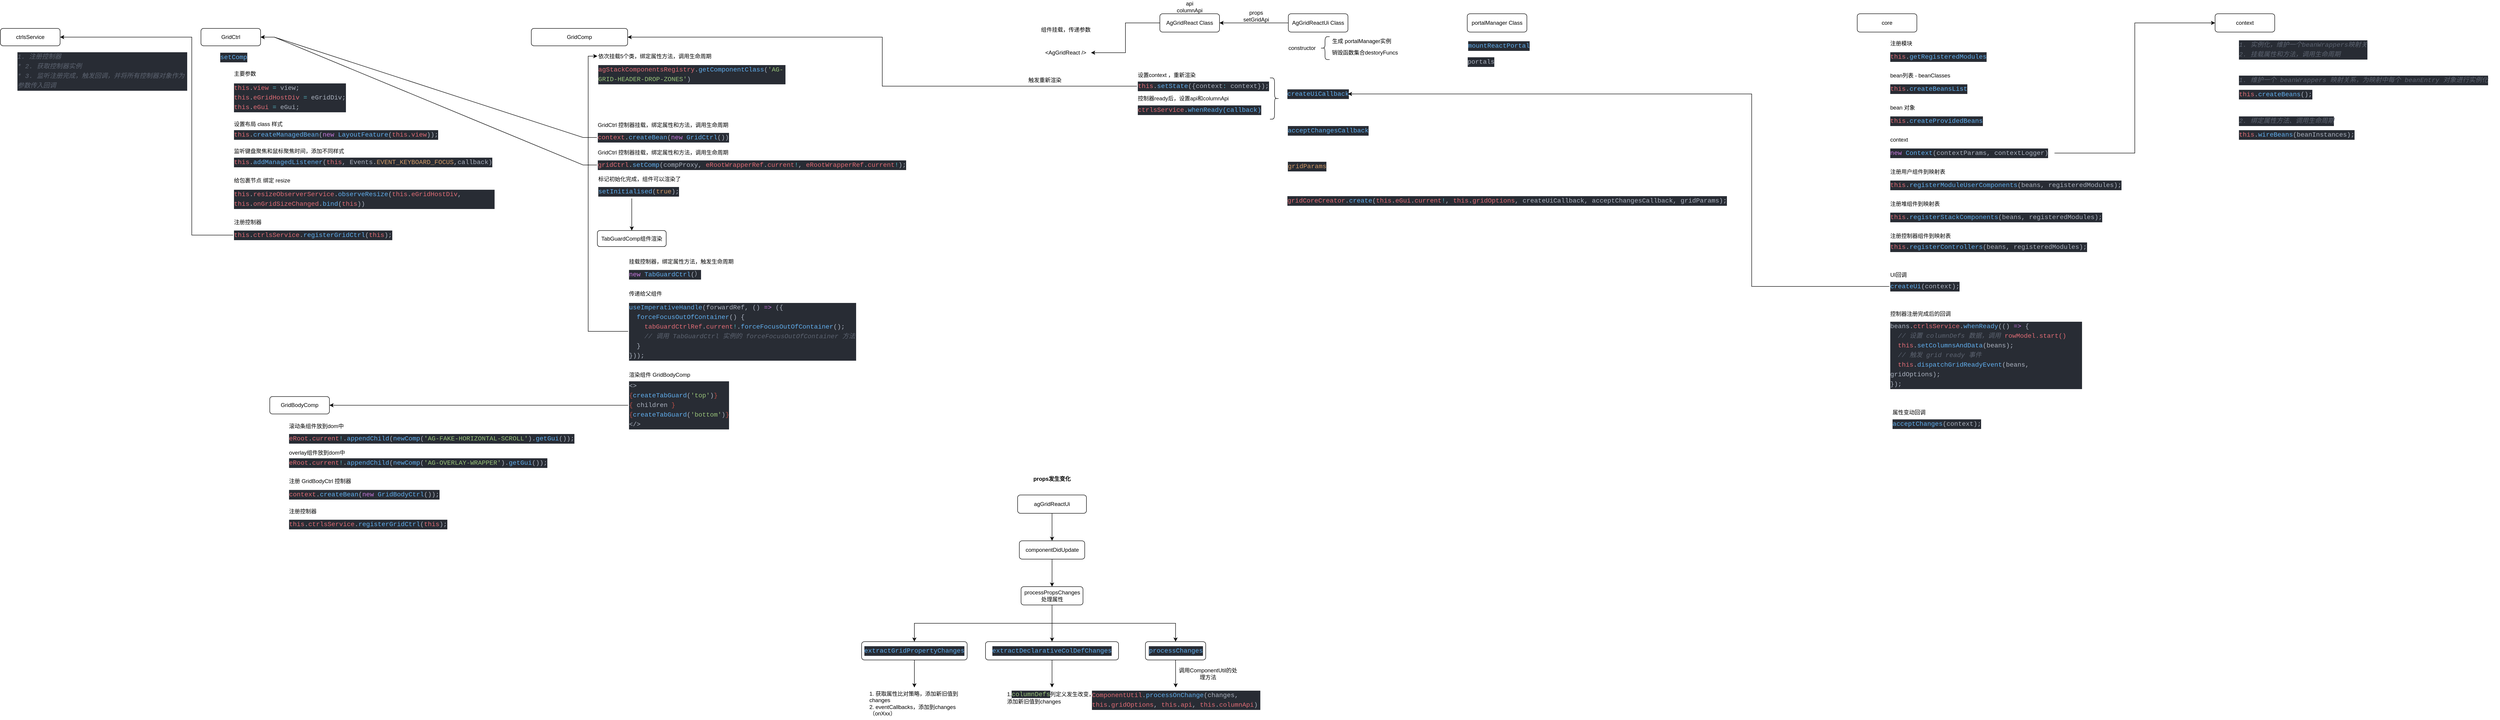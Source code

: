 <mxfile version="20.0.4" type="github">
  <diagram id="kPlVngTC4E1ux1yeD-od" name="第 1 页">
    <mxGraphModel dx="3405" dy="654" grid="1" gridSize="10" guides="1" tooltips="1" connect="1" arrows="1" fold="1" page="1" pageScale="1" pageWidth="827" pageHeight="1169" math="0" shadow="0">
      <root>
        <mxCell id="0" />
        <mxCell id="1" parent="0" />
        <mxCell id="kSlolGZmXo0k-QizPRNo-1" value="&amp;lt;AgGridReact /&amp;gt;" style="text;html=1;strokeColor=none;fillColor=none;align=center;verticalAlign=middle;whiteSpace=wrap;rounded=0;" parent="1" vertex="1">
          <mxGeometry x="70" y="110" width="110" height="30" as="geometry" />
        </mxCell>
        <mxCell id="kSlolGZmXo0k-QizPRNo-2" value="组件挂载，传递参数" style="text;html=1;strokeColor=none;fillColor=none;align=center;verticalAlign=middle;whiteSpace=wrap;rounded=0;" parent="1" vertex="1">
          <mxGeometry x="65" y="60" width="120" height="30" as="geometry" />
        </mxCell>
        <mxCell id="kSlolGZmXo0k-QizPRNo-5" style="edgeStyle=orthogonalEdgeStyle;rounded=0;orthogonalLoop=1;jettySize=auto;html=1;exitX=0;exitY=0.5;exitDx=0;exitDy=0;entryX=1;entryY=0.5;entryDx=0;entryDy=0;" parent="1" source="kSlolGZmXo0k-QizPRNo-3" target="kSlolGZmXo0k-QizPRNo-1" edge="1">
          <mxGeometry relative="1" as="geometry" />
        </mxCell>
        <mxCell id="kSlolGZmXo0k-QizPRNo-3" value="AgGridReact Class" style="rounded=1;whiteSpace=wrap;html=1;" parent="1" vertex="1">
          <mxGeometry x="330" y="40" width="130" height="40" as="geometry" />
        </mxCell>
        <mxCell id="kSlolGZmXo0k-QizPRNo-6" style="edgeStyle=orthogonalEdgeStyle;rounded=0;orthogonalLoop=1;jettySize=auto;html=1;exitX=0;exitY=0.5;exitDx=0;exitDy=0;entryX=1;entryY=0.5;entryDx=0;entryDy=0;" parent="1" source="kSlolGZmXo0k-QizPRNo-4" target="kSlolGZmXo0k-QizPRNo-3" edge="1">
          <mxGeometry relative="1" as="geometry">
            <mxPoint x="470" y="60" as="targetPoint" />
          </mxGeometry>
        </mxCell>
        <mxCell id="kSlolGZmXo0k-QizPRNo-4" value="AgGridReactUi Class" style="rounded=1;whiteSpace=wrap;html=1;" parent="1" vertex="1">
          <mxGeometry x="610" y="40" width="130" height="40" as="geometry" />
        </mxCell>
        <mxCell id="kSlolGZmXo0k-QizPRNo-7" value="props&lt;br&gt;setGridApi" style="text;html=1;strokeColor=none;fillColor=none;align=center;verticalAlign=middle;whiteSpace=wrap;rounded=0;" parent="1" vertex="1">
          <mxGeometry x="510" y="30" width="60" height="30" as="geometry" />
        </mxCell>
        <mxCell id="kSlolGZmXo0k-QizPRNo-10" value="api&lt;br&gt;columnApi" style="text;html=1;strokeColor=none;fillColor=none;align=center;verticalAlign=middle;whiteSpace=wrap;rounded=0;" parent="1" vertex="1">
          <mxGeometry x="365" y="10" width="60" height="30" as="geometry" />
        </mxCell>
        <mxCell id="kSlolGZmXo0k-QizPRNo-11" value="constructor" style="text;html=1;strokeColor=none;fillColor=none;align=center;verticalAlign=middle;whiteSpace=wrap;rounded=0;" parent="1" vertex="1">
          <mxGeometry x="610" y="100" width="60" height="30" as="geometry" />
        </mxCell>
        <mxCell id="kSlolGZmXo0k-QizPRNo-12" value="" style="shape=curlyBracket;whiteSpace=wrap;html=1;rounded=1;size=0.5;" parent="1" vertex="1">
          <mxGeometry x="680" y="90" width="20" height="50" as="geometry" />
        </mxCell>
        <mxCell id="kSlolGZmXo0k-QizPRNo-13" value="生成 portalManager实例" style="text;html=1;strokeColor=none;fillColor=none;align=center;verticalAlign=middle;whiteSpace=wrap;rounded=0;" parent="1" vertex="1">
          <mxGeometry x="700" y="90" width="140" height="20" as="geometry" />
        </mxCell>
        <mxCell id="kSlolGZmXo0k-QizPRNo-14" value="销毁函数集合destoryFuncs" style="text;html=1;strokeColor=none;fillColor=none;align=center;verticalAlign=middle;whiteSpace=wrap;rounded=0;" parent="1" vertex="1">
          <mxGeometry x="697" y="117.5" width="160" height="15" as="geometry" />
        </mxCell>
        <mxCell id="kSlolGZmXo0k-QizPRNo-16" value="portalManager Class" style="rounded=1;whiteSpace=wrap;html=1;" parent="1" vertex="1">
          <mxGeometry x="1000" y="40" width="130" height="40" as="geometry" />
        </mxCell>
        <mxCell id="kSlolGZmXo0k-QizPRNo-17" value="&lt;div style=&quot;color: rgb(171, 178, 191); background-color: rgb(40, 44, 52); font-family: Menlo, Monaco, &amp;quot;Courier New&amp;quot;, monospace; font-size: 14px; line-height: 21px;&quot;&gt;&lt;span style=&quot;color: #61afef;&quot;&gt;mountReactPortal&lt;/span&gt;&lt;/div&gt;" style="text;html=1;strokeColor=none;fillColor=none;align=center;verticalAlign=middle;whiteSpace=wrap;rounded=0;" parent="1" vertex="1">
          <mxGeometry x="1019" y="100" width="100" height="20" as="geometry" />
        </mxCell>
        <mxCell id="kSlolGZmXo0k-QizPRNo-18" value="&lt;div style=&quot;color: rgb(171, 178, 191); background-color: rgb(40, 44, 52); font-family: Menlo, Monaco, &amp;quot;Courier New&amp;quot;, monospace; font-size: 14px; line-height: 21px;&quot;&gt;portals&lt;/div&gt;" style="text;html=1;strokeColor=none;fillColor=none;align=center;verticalAlign=middle;whiteSpace=wrap;rounded=0;" parent="1" vertex="1">
          <mxGeometry x="1000" y="130" width="60" height="30" as="geometry" />
        </mxCell>
        <mxCell id="kSlolGZmXo0k-QizPRNo-19" value="&lt;div style=&quot;color: rgb(171, 178, 191); background-color: rgb(40, 44, 52); font-family: Menlo, Monaco, &amp;quot;Courier New&amp;quot;, monospace; font-size: 14px; line-height: 21px;&quot;&gt;&lt;span style=&quot;color: #e06c75;&quot;&gt;gridCoreCreator&lt;/span&gt;.&lt;span style=&quot;color: #61afef;&quot;&gt;create&lt;/span&gt;(&lt;span style=&quot;color: #e06c75;&quot;&gt;this&lt;/span&gt;.&lt;span style=&quot;color: #e06c75;&quot;&gt;eGui&lt;/span&gt;.&lt;span style=&quot;color: #e06c75;&quot;&gt;current&lt;/span&gt;&lt;span style=&quot;color: #56b6c2;&quot;&gt;!&lt;/span&gt;, &lt;span style=&quot;color: #e06c75;&quot;&gt;this&lt;/span&gt;.&lt;span style=&quot;color: #e06c75;&quot;&gt;gridOptions&lt;/span&gt;, createUiCallback, acceptChangesCallback, gridParams);&lt;/div&gt;" style="text;html=1;strokeColor=none;fillColor=none;align=left;verticalAlign=middle;whiteSpace=wrap;rounded=0;" parent="1" vertex="1">
          <mxGeometry x="606" y="428" width="970" height="40" as="geometry" />
        </mxCell>
        <mxCell id="kSlolGZmXo0k-QizPRNo-20" value="&lt;div style=&quot;color: rgb(171, 178, 191); background-color: rgb(40, 44, 52); font-family: Menlo, Monaco, &amp;quot;Courier New&amp;quot;, monospace; font-size: 14px; line-height: 21px;&quot;&gt;&lt;span style=&quot;color: #61afef;&quot;&gt;createUiCallback&lt;/span&gt;&lt;/div&gt;" style="text;html=1;strokeColor=none;fillColor=none;align=center;verticalAlign=middle;whiteSpace=wrap;rounded=0;" parent="1" vertex="1">
          <mxGeometry x="610" y="200" width="130" height="30" as="geometry" />
        </mxCell>
        <mxCell id="kSlolGZmXo0k-QizPRNo-21" value="&lt;meta charset=&quot;utf-8&quot;&gt;&lt;div style=&quot;color: rgb(171, 178, 191); background-color: rgb(40, 44, 52); font-family: Menlo, Monaco, &amp;quot;Courier New&amp;quot;, monospace; font-weight: normal; font-size: 14px; line-height: 21px;&quot;&gt;&lt;div&gt;&lt;span style=&quot;color: #61afef;&quot;&gt;acceptChangesCallback&lt;/span&gt;&lt;/div&gt;&lt;/div&gt;" style="text;html=1;strokeColor=none;fillColor=none;align=center;verticalAlign=middle;whiteSpace=wrap;rounded=0;" parent="1" vertex="1">
          <mxGeometry x="607" y="280" width="180" height="30" as="geometry" />
        </mxCell>
        <mxCell id="kSlolGZmXo0k-QizPRNo-22" value="&lt;div style=&quot;color: rgb(171, 178, 191); background-color: rgb(40, 44, 52); font-family: Menlo, Monaco, &amp;quot;Courier New&amp;quot;, monospace; font-size: 14px; line-height: 21px;&quot;&gt;&lt;span style=&quot;color: #d19a66;&quot;&gt;gridParams&lt;/span&gt;&lt;/div&gt;" style="text;html=1;strokeColor=none;fillColor=none;align=left;verticalAlign=middle;whiteSpace=wrap;rounded=0;" parent="1" vertex="1">
          <mxGeometry x="607" y="358" width="90" height="30" as="geometry" />
        </mxCell>
        <mxCell id="kSlolGZmXo0k-QizPRNo-23" value="props发生变化" style="text;html=1;strokeColor=none;fillColor=none;align=center;verticalAlign=middle;whiteSpace=wrap;rounded=0;fontStyle=1" parent="1" vertex="1">
          <mxGeometry x="40" y="1040" width="110" height="30" as="geometry" />
        </mxCell>
        <mxCell id="kSlolGZmXo0k-QizPRNo-26" value="" style="edgeStyle=orthogonalEdgeStyle;rounded=0;orthogonalLoop=1;jettySize=auto;html=1;" parent="1" source="kSlolGZmXo0k-QizPRNo-24" target="kSlolGZmXo0k-QizPRNo-25" edge="1">
          <mxGeometry relative="1" as="geometry" />
        </mxCell>
        <mxCell id="kSlolGZmXo0k-QizPRNo-24" value="agGridReactUi" style="rounded=1;whiteSpace=wrap;html=1;" parent="1" vertex="1">
          <mxGeometry x="20" y="1090" width="150" height="40" as="geometry" />
        </mxCell>
        <mxCell id="kSlolGZmXo0k-QizPRNo-30" value="" style="edgeStyle=orthogonalEdgeStyle;rounded=0;orthogonalLoop=1;jettySize=auto;html=1;" parent="1" source="kSlolGZmXo0k-QizPRNo-25" target="kSlolGZmXo0k-QizPRNo-29" edge="1">
          <mxGeometry relative="1" as="geometry" />
        </mxCell>
        <mxCell id="kSlolGZmXo0k-QizPRNo-25" value="componentDidUpdate" style="whiteSpace=wrap;html=1;rounded=1;" parent="1" vertex="1">
          <mxGeometry x="23.75" y="1190" width="142.5" height="40" as="geometry" />
        </mxCell>
        <mxCell id="kSlolGZmXo0k-QizPRNo-36" style="edgeStyle=orthogonalEdgeStyle;rounded=0;orthogonalLoop=1;jettySize=auto;html=1;exitX=0.5;exitY=1;exitDx=0;exitDy=0;entryX=0.5;entryY=0;entryDx=0;entryDy=0;" parent="1" source="kSlolGZmXo0k-QizPRNo-29" target="kSlolGZmXo0k-QizPRNo-32" edge="1">
          <mxGeometry relative="1" as="geometry" />
        </mxCell>
        <mxCell id="kSlolGZmXo0k-QizPRNo-37" style="edgeStyle=orthogonalEdgeStyle;rounded=0;orthogonalLoop=1;jettySize=auto;html=1;exitX=0.5;exitY=1;exitDx=0;exitDy=0;entryX=0.5;entryY=0;entryDx=0;entryDy=0;" parent="1" source="kSlolGZmXo0k-QizPRNo-29" target="kSlolGZmXo0k-QizPRNo-33" edge="1">
          <mxGeometry relative="1" as="geometry" />
        </mxCell>
        <mxCell id="kSlolGZmXo0k-QizPRNo-38" style="edgeStyle=orthogonalEdgeStyle;rounded=0;orthogonalLoop=1;jettySize=auto;html=1;exitX=0.5;exitY=1;exitDx=0;exitDy=0;" parent="1" source="kSlolGZmXo0k-QizPRNo-29" target="kSlolGZmXo0k-QizPRNo-34" edge="1">
          <mxGeometry relative="1" as="geometry" />
        </mxCell>
        <mxCell id="kSlolGZmXo0k-QizPRNo-29" value="processPropsChanges 处理属性" style="whiteSpace=wrap;html=1;rounded=1;" parent="1" vertex="1">
          <mxGeometry x="27.5" y="1290" width="135" height="40" as="geometry" />
        </mxCell>
        <mxCell id="kSlolGZmXo0k-QizPRNo-40" style="edgeStyle=orthogonalEdgeStyle;rounded=0;orthogonalLoop=1;jettySize=auto;html=1;exitX=0.5;exitY=1;exitDx=0;exitDy=0;entryX=0.5;entryY=0;entryDx=0;entryDy=0;" parent="1" source="kSlolGZmXo0k-QizPRNo-32" target="kSlolGZmXo0k-QizPRNo-39" edge="1">
          <mxGeometry relative="1" as="geometry" />
        </mxCell>
        <mxCell id="kSlolGZmXo0k-QizPRNo-32" value="&lt;div style=&quot;color: rgb(171, 178, 191); background-color: rgb(40, 44, 52); font-family: Menlo, Monaco, &amp;quot;Courier New&amp;quot;, monospace; font-size: 14px; line-height: 21px;&quot;&gt;&lt;span style=&quot;color: #61afef;&quot;&gt;extractGridPropertyChanges&lt;/span&gt;&lt;/div&gt;" style="rounded=1;whiteSpace=wrap;html=1;" parent="1" vertex="1">
          <mxGeometry x="-320" y="1410" width="230" height="40" as="geometry" />
        </mxCell>
        <mxCell id="kSlolGZmXo0k-QizPRNo-43" style="edgeStyle=orthogonalEdgeStyle;rounded=0;orthogonalLoop=1;jettySize=auto;html=1;exitX=0.5;exitY=1;exitDx=0;exitDy=0;" parent="1" source="kSlolGZmXo0k-QizPRNo-33" target="kSlolGZmXo0k-QizPRNo-41" edge="1">
          <mxGeometry relative="1" as="geometry" />
        </mxCell>
        <mxCell id="kSlolGZmXo0k-QizPRNo-33" value="&lt;div style=&quot;color: rgb(171, 178, 191); background-color: rgb(40, 44, 52); font-family: Menlo, Monaco, &amp;quot;Courier New&amp;quot;, monospace; font-size: 14px; line-height: 21px;&quot;&gt;&lt;div style=&quot;line-height: 21px;&quot;&gt;&lt;span style=&quot;color: #61afef;&quot;&gt;extractDeclarativeColDefChanges&lt;/span&gt;&lt;/div&gt;&lt;/div&gt;" style="rounded=1;whiteSpace=wrap;html=1;" parent="1" vertex="1">
          <mxGeometry x="-50" y="1410" width="290" height="40" as="geometry" />
        </mxCell>
        <mxCell id="kSlolGZmXo0k-QizPRNo-44" style="edgeStyle=orthogonalEdgeStyle;rounded=0;orthogonalLoop=1;jettySize=auto;html=1;exitX=0.5;exitY=1;exitDx=0;exitDy=0;" parent="1" source="kSlolGZmXo0k-QizPRNo-34" target="kSlolGZmXo0k-QizPRNo-42" edge="1">
          <mxGeometry relative="1" as="geometry" />
        </mxCell>
        <mxCell id="kSlolGZmXo0k-QizPRNo-34" value="&lt;div style=&quot;color: rgb(171, 178, 191); background-color: rgb(40, 44, 52); font-family: Menlo, Monaco, &amp;quot;Courier New&amp;quot;, monospace; font-size: 14px; line-height: 21px;&quot;&gt;&lt;div style=&quot;line-height: 21px;&quot;&gt;&lt;span style=&quot;color: #61afef;&quot;&gt;processChanges&lt;/span&gt;&lt;/div&gt;&lt;/div&gt;" style="rounded=1;whiteSpace=wrap;html=1;" parent="1" vertex="1">
          <mxGeometry x="298.5" y="1410" width="131.5" height="40" as="geometry" />
        </mxCell>
        <mxCell id="kSlolGZmXo0k-QizPRNo-39" value="1. 获取属性比对策略，添加新旧值到changes&lt;br&gt;2. eventCallbacks，添加到changes（onXxx）" style="text;html=1;strokeColor=none;fillColor=none;align=left;verticalAlign=top;whiteSpace=wrap;rounded=0;" parent="1" vertex="1">
          <mxGeometry x="-305" y="1510" width="200" height="70" as="geometry" />
        </mxCell>
        <mxCell id="kSlolGZmXo0k-QizPRNo-41" value="1.&lt;span style=&quot;color: rgb(152, 195, 121); background-color: rgb(40, 44, 52); font-family: Menlo, Monaco, &amp;quot;Courier New&amp;quot;, monospace; font-size: 14px;&quot;&gt;columnDefs&lt;/span&gt;&lt;span style=&quot;background-color: initial;&quot;&gt;列定义发生改变，添加新旧值到changes&lt;/span&gt;" style="text;html=1;strokeColor=none;fillColor=none;align=left;verticalAlign=top;whiteSpace=wrap;rounded=0;" parent="1" vertex="1">
          <mxGeometry x="-5" y="1510" width="200" height="70" as="geometry" />
        </mxCell>
        <mxCell id="kSlolGZmXo0k-QizPRNo-42" value="&lt;meta charset=&quot;utf-8&quot;&gt;&lt;div style=&quot;color: rgb(171, 178, 191); background-color: rgb(40, 44, 52); font-family: Menlo, Monaco, &amp;quot;Courier New&amp;quot;, monospace; font-weight: normal; font-size: 14px; line-height: 21px;&quot;&gt;&lt;div&gt;&lt;span style=&quot;color: #e06c75;&quot;&gt;ComponentUtil&lt;/span&gt;&lt;span style=&quot;color: #abb2bf;&quot;&gt;.&lt;/span&gt;&lt;span style=&quot;color: #61afef;&quot;&gt;processOnChange&lt;/span&gt;&lt;span style=&quot;color: #abb2bf;&quot;&gt;(changes, &lt;/span&gt;&lt;span style=&quot;color: #e06c75;&quot;&gt;this&lt;/span&gt;&lt;span style=&quot;color: #abb2bf;&quot;&gt;.&lt;/span&gt;&lt;span style=&quot;color: #e06c75;&quot;&gt;gridOptions&lt;/span&gt;&lt;span style=&quot;color: #abb2bf;&quot;&gt;, &lt;/span&gt;&lt;span style=&quot;color: #e06c75;&quot;&gt;this&lt;/span&gt;&lt;span style=&quot;color: #abb2bf;&quot;&gt;.&lt;/span&gt;&lt;span style=&quot;color: #e06c75;&quot;&gt;api&lt;/span&gt;&lt;span style=&quot;color: #abb2bf;&quot;&gt;, &lt;/span&gt;&lt;span style=&quot;color: #e06c75;&quot;&gt;this&lt;/span&gt;&lt;span style=&quot;color: #abb2bf;&quot;&gt;.&lt;/span&gt;&lt;span style=&quot;color: #e06c75;&quot;&gt;columnApi&lt;/span&gt;&lt;span style=&quot;color: #abb2bf;&quot;&gt;)&lt;/span&gt;&lt;/div&gt;&lt;/div&gt;" style="text;html=1;strokeColor=none;fillColor=none;align=left;verticalAlign=top;whiteSpace=wrap;rounded=0;" parent="1" vertex="1">
          <mxGeometry x="180" y="1510" width="369" height="70" as="geometry" />
        </mxCell>
        <mxCell id="kSlolGZmXo0k-QizPRNo-45" value="调用ComponentUtil的处理方法" style="text;html=1;strokeColor=none;fillColor=none;align=center;verticalAlign=middle;whiteSpace=wrap;rounded=0;" parent="1" vertex="1">
          <mxGeometry x="370" y="1470" width="130" height="20" as="geometry" />
        </mxCell>
        <mxCell id="0tuw1Yxkpa_ynFboBWTT-1" value="core" style="rounded=1;whiteSpace=wrap;html=1;" vertex="1" parent="1">
          <mxGeometry x="1850" y="40" width="130" height="40" as="geometry" />
        </mxCell>
        <mxCell id="0tuw1Yxkpa_ynFboBWTT-2" value="&lt;div style=&quot;color: rgb(171, 178, 191); background-color: rgb(40, 44, 52); font-family: Menlo, Monaco, &amp;quot;Courier New&amp;quot;, monospace; font-size: 14px; line-height: 21px;&quot;&gt;&lt;span style=&quot;color: #e06c75;&quot;&gt;this&lt;/span&gt;.&lt;span style=&quot;color: #61afef;&quot;&gt;getRegisteredModules&lt;/span&gt;&lt;/div&gt;" style="text;html=1;strokeColor=none;fillColor=none;align=left;verticalAlign=middle;whiteSpace=wrap;rounded=0;" vertex="1" parent="1">
          <mxGeometry x="1920" y="118" width="230" height="32" as="geometry" />
        </mxCell>
        <mxCell id="0tuw1Yxkpa_ynFboBWTT-3" value="注册模块" style="text;html=1;strokeColor=none;fillColor=none;align=left;verticalAlign=middle;whiteSpace=wrap;rounded=0;" vertex="1" parent="1">
          <mxGeometry x="1920" y="90" width="110" height="30" as="geometry" />
        </mxCell>
        <mxCell id="0tuw1Yxkpa_ynFboBWTT-4" value="&lt;div style=&quot;color: rgb(171, 178, 191); background-color: rgb(40, 44, 52); font-family: Menlo, Monaco, &amp;quot;Courier New&amp;quot;, monospace; font-size: 14px; line-height: 21px;&quot;&gt;&lt;div style=&quot;line-height: 21px;&quot;&gt;&lt;span style=&quot;color: #e06c75;&quot;&gt;this&lt;/span&gt;.&lt;span style=&quot;color: #61afef;&quot;&gt;createBeansList&lt;/span&gt;&lt;/div&gt;&lt;/div&gt;" style="text;html=1;strokeColor=none;fillColor=none;align=left;verticalAlign=middle;whiteSpace=wrap;rounded=0;" vertex="1" parent="1">
          <mxGeometry x="1920" y="188" width="230" height="32" as="geometry" />
        </mxCell>
        <mxCell id="0tuw1Yxkpa_ynFboBWTT-5" value="bean列表 - beanClasses" style="text;html=1;strokeColor=none;fillColor=none;align=left;verticalAlign=middle;whiteSpace=wrap;rounded=0;" vertex="1" parent="1">
          <mxGeometry x="1920" y="160" width="170" height="30" as="geometry" />
        </mxCell>
        <mxCell id="0tuw1Yxkpa_ynFboBWTT-6" value="&lt;div style=&quot;color: rgb(171, 178, 191); background-color: rgb(40, 44, 52); font-family: Menlo, Monaco, &amp;quot;Courier New&amp;quot;, monospace; font-size: 14px; line-height: 21px;&quot;&gt;&lt;div style=&quot;line-height: 21px;&quot;&gt;&lt;span style=&quot;color: #e06c75;&quot;&gt;this&lt;/span&gt;.&lt;span style=&quot;color: #61afef;&quot;&gt;createProvidedBeans&lt;/span&gt;&lt;/div&gt;&lt;/div&gt;" style="text;html=1;strokeColor=none;fillColor=none;align=left;verticalAlign=middle;whiteSpace=wrap;rounded=0;" vertex="1" parent="1">
          <mxGeometry x="1920" y="258" width="230" height="32" as="geometry" />
        </mxCell>
        <mxCell id="0tuw1Yxkpa_ynFboBWTT-7" value="bean 对象" style="text;html=1;strokeColor=none;fillColor=none;align=left;verticalAlign=middle;whiteSpace=wrap;rounded=0;" vertex="1" parent="1">
          <mxGeometry x="1920" y="230" width="220" height="30" as="geometry" />
        </mxCell>
        <mxCell id="0tuw1Yxkpa_ynFboBWTT-22" style="edgeStyle=orthogonalEdgeStyle;rounded=0;orthogonalLoop=1;jettySize=auto;html=1;exitX=1;exitY=0.5;exitDx=0;exitDy=0;entryX=0;entryY=0.5;entryDx=0;entryDy=0;" edge="1" parent="1" source="0tuw1Yxkpa_ynFboBWTT-8" target="0tuw1Yxkpa_ynFboBWTT-16">
          <mxGeometry relative="1" as="geometry" />
        </mxCell>
        <mxCell id="0tuw1Yxkpa_ynFboBWTT-8" value="&lt;div style=&quot;color: rgb(171, 178, 191); background-color: rgb(40, 44, 52); font-family: Menlo, Monaco, &amp;quot;Courier New&amp;quot;, monospace; font-size: 14px; line-height: 21px;&quot;&gt;&lt;div style=&quot;line-height: 21px;&quot;&gt;&lt;span style=&quot;color: #c678dd;&quot;&gt;new&lt;/span&gt; &lt;span style=&quot;color: #61afef;&quot;&gt;Context&lt;/span&gt;(contextParams, contextLogger)&lt;/div&gt;&lt;/div&gt;" style="text;html=1;strokeColor=none;fillColor=none;align=left;verticalAlign=middle;whiteSpace=wrap;rounded=0;" vertex="1" parent="1">
          <mxGeometry x="1920" y="328" width="360" height="32" as="geometry" />
        </mxCell>
        <mxCell id="0tuw1Yxkpa_ynFboBWTT-9" value="context" style="text;html=1;strokeColor=none;fillColor=none;align=left;verticalAlign=middle;whiteSpace=wrap;rounded=0;" vertex="1" parent="1">
          <mxGeometry x="1920" y="300" width="220" height="30" as="geometry" />
        </mxCell>
        <mxCell id="0tuw1Yxkpa_ynFboBWTT-10" value="&lt;div style=&quot;color: rgb(171, 178, 191); background-color: rgb(40, 44, 52); font-family: Menlo, Monaco, &amp;quot;Courier New&amp;quot;, monospace; font-size: 14px; line-height: 21px;&quot;&gt;&lt;div style=&quot;line-height: 21px;&quot;&gt;&lt;div style=&quot;line-height: 21px;&quot;&gt;&lt;span style=&quot;color: #e06c75;&quot;&gt;this&lt;/span&gt;.&lt;span style=&quot;color: #61afef;&quot;&gt;registerModuleUserComponents&lt;/span&gt;(beans, registeredModules);&lt;/div&gt;&lt;/div&gt;&lt;/div&gt;" style="text;html=1;strokeColor=none;fillColor=none;align=left;verticalAlign=middle;whiteSpace=wrap;rounded=0;" vertex="1" parent="1">
          <mxGeometry x="1920" y="398" width="520" height="32" as="geometry" />
        </mxCell>
        <mxCell id="0tuw1Yxkpa_ynFboBWTT-11" value="注册用户组件到映射表" style="text;html=1;strokeColor=none;fillColor=none;align=left;verticalAlign=middle;whiteSpace=wrap;rounded=0;" vertex="1" parent="1">
          <mxGeometry x="1920" y="370" width="250" height="30" as="geometry" />
        </mxCell>
        <mxCell id="0tuw1Yxkpa_ynFboBWTT-12" value="&lt;div style=&quot;color: rgb(171, 178, 191); background-color: rgb(40, 44, 52); font-family: Menlo, Monaco, &amp;quot;Courier New&amp;quot;, monospace; font-size: 14px; line-height: 21px;&quot;&gt;&lt;div style=&quot;line-height: 21px;&quot;&gt;&lt;span style=&quot;color: #e06c75;&quot;&gt;this&lt;/span&gt;.&lt;span style=&quot;color: #61afef;&quot;&gt;registerStackComponents&lt;/span&gt;(beans, registeredModules);&lt;/div&gt;&lt;/div&gt;" style="text;html=1;strokeColor=none;fillColor=none;align=left;verticalAlign=middle;whiteSpace=wrap;rounded=0;" vertex="1" parent="1">
          <mxGeometry x="1920" y="468" width="500" height="32" as="geometry" />
        </mxCell>
        <mxCell id="0tuw1Yxkpa_ynFboBWTT-13" value="注册堆组件到映射表" style="text;html=1;strokeColor=none;fillColor=none;align=left;verticalAlign=middle;whiteSpace=wrap;rounded=0;" vertex="1" parent="1">
          <mxGeometry x="1920" y="440" width="270" height="30" as="geometry" />
        </mxCell>
        <mxCell id="0tuw1Yxkpa_ynFboBWTT-14" value="&lt;div style=&quot;color: rgb(171, 178, 191); background-color: rgb(40, 44, 52); font-family: Menlo, Monaco, &amp;quot;Courier New&amp;quot;, monospace; font-size: 14px; line-height: 21px;&quot;&gt;&lt;div style=&quot;line-height: 21px;&quot;&gt;&lt;span style=&quot;color: #e06c75;&quot;&gt;this&lt;/span&gt;.&lt;span style=&quot;color: #61afef;&quot;&gt;registerControllers&lt;/span&gt;(beans, registeredModules);&lt;/div&gt;&lt;/div&gt;" style="text;html=1;strokeColor=none;fillColor=none;align=left;verticalAlign=middle;whiteSpace=wrap;rounded=0;" vertex="1" parent="1">
          <mxGeometry x="1920" y="538" width="470" height="22" as="geometry" />
        </mxCell>
        <mxCell id="0tuw1Yxkpa_ynFboBWTT-15" value="注册控制器组件到映射表" style="text;html=1;strokeColor=none;fillColor=none;align=left;verticalAlign=middle;whiteSpace=wrap;rounded=0;" vertex="1" parent="1">
          <mxGeometry x="1920" y="510" width="270" height="30" as="geometry" />
        </mxCell>
        <mxCell id="0tuw1Yxkpa_ynFboBWTT-16" value="context" style="rounded=1;whiteSpace=wrap;html=1;" vertex="1" parent="1">
          <mxGeometry x="2630" y="40" width="130" height="40" as="geometry" />
        </mxCell>
        <mxCell id="0tuw1Yxkpa_ynFboBWTT-17" value="&lt;div style=&quot;color: rgb(171, 178, 191); background-color: rgb(40, 44, 52); font-family: Menlo, Monaco, &amp;quot;Courier New&amp;quot;, monospace; font-size: 14px; line-height: 21px;&quot;&gt;&lt;div&gt;&lt;span style=&quot;color: #5c6370;font-style: italic;&quot;&gt;1. 实例化，维护一个beanWrappers映射关&lt;/span&gt;&lt;/div&gt;&lt;div style=&quot;&quot;&gt;&lt;span style=&quot;color: rgb(92, 99, 112); font-style: italic;&quot;&gt;2. 挂载属性和方法，调用生命周期&lt;/span&gt;&lt;/div&gt;&lt;/div&gt;" style="text;html=1;strokeColor=none;fillColor=none;align=left;verticalAlign=middle;whiteSpace=wrap;rounded=0;" vertex="1" parent="1">
          <mxGeometry x="2680" y="95" width="430" height="45" as="geometry" />
        </mxCell>
        <mxCell id="0tuw1Yxkpa_ynFboBWTT-18" value="&lt;div style=&quot;color: rgb(171, 178, 191); background-color: rgb(40, 44, 52); font-family: Menlo, Monaco, &amp;quot;Courier New&amp;quot;, monospace; font-size: 14px; line-height: 21px;&quot;&gt;&lt;span style=&quot;color: rgb(92, 99, 112); font-style: italic;&quot;&gt;1. 维护一个 beanWrappers 映射关系，为映射中每个 beanEntry 对象进行实例化&lt;/span&gt;&lt;br&gt;&lt;/div&gt;" style="text;html=1;strokeColor=none;fillColor=none;align=left;verticalAlign=middle;whiteSpace=wrap;rounded=0;" vertex="1" parent="1">
          <mxGeometry x="2680" y="170" width="570" height="30" as="geometry" />
        </mxCell>
        <mxCell id="0tuw1Yxkpa_ynFboBWTT-19" value="&lt;div style=&quot;color: rgb(171, 178, 191); background-color: rgb(40, 44, 52); font-family: Menlo, Monaco, &amp;quot;Courier New&amp;quot;, monospace; font-size: 14px; line-height: 21px;&quot;&gt;&lt;span style=&quot;color: #e06c75;&quot;&gt;this&lt;/span&gt;.&lt;span style=&quot;color: #61afef;&quot;&gt;createBeans&lt;/span&gt;();&lt;/div&gt;" style="text;html=1;strokeColor=none;fillColor=none;align=left;verticalAlign=middle;whiteSpace=wrap;rounded=0;" vertex="1" parent="1">
          <mxGeometry x="2680" y="200" width="170" height="32" as="geometry" />
        </mxCell>
        <mxCell id="0tuw1Yxkpa_ynFboBWTT-20" value="&lt;div style=&quot;color: rgb(171, 178, 191); background-color: rgb(40, 44, 52); font-family: Menlo, Monaco, &amp;quot;Courier New&amp;quot;, monospace; font-size: 14px; line-height: 21px;&quot;&gt;&lt;span style=&quot;color: #5c6370;font-style: italic;&quot;&gt;2. 绑定属性方法、调用生命周期&lt;/span&gt;&lt;/div&gt;" style="text;html=1;strokeColor=none;fillColor=none;align=left;verticalAlign=middle;whiteSpace=wrap;rounded=0;" vertex="1" parent="1">
          <mxGeometry x="2680" y="258" width="260" height="32" as="geometry" />
        </mxCell>
        <mxCell id="0tuw1Yxkpa_ynFboBWTT-21" value="&lt;div style=&quot;color: rgb(171, 178, 191); background-color: rgb(40, 44, 52); font-family: Menlo, Monaco, &amp;quot;Courier New&amp;quot;, monospace; font-size: 14px; line-height: 21px;&quot;&gt;&lt;div style=&quot;line-height: 21px;&quot;&gt;&lt;span style=&quot;color: #e06c75;&quot;&gt;this&lt;/span&gt;.&lt;span style=&quot;color: #61afef;&quot;&gt;wireBeans&lt;/span&gt;(beanInstances);&lt;/div&gt;&lt;/div&gt;" style="text;html=1;strokeColor=none;fillColor=none;align=left;verticalAlign=middle;whiteSpace=wrap;rounded=0;" vertex="1" parent="1">
          <mxGeometry x="2680" y="288" width="270" height="32" as="geometry" />
        </mxCell>
        <mxCell id="0tuw1Yxkpa_ynFboBWTT-23" value="UI回调" style="text;html=1;strokeColor=none;fillColor=none;align=left;verticalAlign=middle;whiteSpace=wrap;rounded=0;" vertex="1" parent="1">
          <mxGeometry x="1920" y="600" width="60" height="20" as="geometry" />
        </mxCell>
        <mxCell id="0tuw1Yxkpa_ynFboBWTT-28" style="edgeStyle=orthogonalEdgeStyle;rounded=0;orthogonalLoop=1;jettySize=auto;html=1;exitX=0;exitY=0.5;exitDx=0;exitDy=0;entryX=1;entryY=0.5;entryDx=0;entryDy=0;" edge="1" parent="1" source="0tuw1Yxkpa_ynFboBWTT-24" target="kSlolGZmXo0k-QizPRNo-20">
          <mxGeometry relative="1" as="geometry">
            <mxPoint x="1350" y="320" as="targetPoint" />
            <Array as="points">
              <mxPoint x="1620" y="635" />
              <mxPoint x="1620" y="215" />
            </Array>
          </mxGeometry>
        </mxCell>
        <mxCell id="0tuw1Yxkpa_ynFboBWTT-24" value="&lt;div style=&quot;color: rgb(171, 178, 191); background-color: rgb(40, 44, 52); font-family: Menlo, Monaco, &amp;quot;Courier New&amp;quot;, monospace; font-size: 14px; line-height: 21px;&quot;&gt;&lt;span style=&quot;color: #61afef;&quot;&gt;createUi&lt;/span&gt;(context);&lt;/div&gt;" style="text;html=1;strokeColor=none;fillColor=none;align=left;verticalAlign=middle;whiteSpace=wrap;rounded=0;" vertex="1" parent="1">
          <mxGeometry x="1920" y="620" width="160" height="30" as="geometry" />
        </mxCell>
        <mxCell id="0tuw1Yxkpa_ynFboBWTT-25" value="控制器注册完成后的回调" style="text;html=1;strokeColor=none;fillColor=none;align=left;verticalAlign=middle;whiteSpace=wrap;rounded=0;" vertex="1" parent="1">
          <mxGeometry x="1920" y="680" width="180" height="30" as="geometry" />
        </mxCell>
        <mxCell id="0tuw1Yxkpa_ynFboBWTT-26" value="&lt;div style=&quot;color: rgb(171, 178, 191); background-color: rgb(40, 44, 52); font-family: Menlo, Monaco, &amp;quot;Courier New&amp;quot;, monospace; font-size: 14px; line-height: 21px;&quot;&gt;&lt;div&gt;beans.&lt;span style=&quot;color: #e06c75;&quot;&gt;ctrlsService&lt;/span&gt;.&lt;span style=&quot;color: #61afef;&quot;&gt;whenReady&lt;/span&gt;(() &lt;span style=&quot;color: #c678dd;&quot;&gt;=&amp;gt;&lt;/span&gt; {&lt;/div&gt;&lt;div&gt;            &lt;span style=&quot;color: #5c6370;font-style: italic;&quot;&gt;&amp;nbsp; // 设置 columnDefs 数据，调用&amp;nbsp;&lt;/span&gt;&lt;span style=&quot;color: rgb(224, 108, 117);&quot;&gt;rowModel.start()&lt;/span&gt;&lt;/div&gt;&lt;div&gt;            &lt;span style=&quot;color: #e06c75;&quot;&gt;&amp;nbsp; this&lt;/span&gt;.&lt;span style=&quot;color: #61afef;&quot;&gt;setColumnsAndData&lt;/span&gt;(beans);&lt;/div&gt;&lt;div&gt;            &lt;span style=&quot;color: #5c6370;font-style: italic;&quot;&gt;&amp;nbsp; // 触发 grid ready 事件&lt;/span&gt;&lt;/div&gt;&lt;div style=&quot;&quot;&gt;            &lt;span style=&quot;color: #e06c75;&quot;&gt;&amp;nbsp; this&lt;/span&gt;.&lt;span style=&quot;color: #61afef;&quot;&gt;dispatchGridReadyEvent&lt;/span&gt;(beans, gridOptions);&lt;/div&gt;&lt;div&gt;        });&lt;/div&gt;&lt;/div&gt;" style="text;html=1;strokeColor=none;fillColor=none;align=left;verticalAlign=middle;whiteSpace=wrap;rounded=0;" vertex="1" parent="1">
          <mxGeometry x="1920" y="710" width="420" height="150" as="geometry" />
        </mxCell>
        <mxCell id="0tuw1Yxkpa_ynFboBWTT-29" value="" style="shape=curlyBracket;whiteSpace=wrap;html=1;rounded=1;flipH=1;size=0.5;" vertex="1" parent="1">
          <mxGeometry x="570" y="180" width="20" height="90" as="geometry" />
        </mxCell>
        <mxCell id="0tuw1Yxkpa_ynFboBWTT-37" style="edgeStyle=orthogonalEdgeStyle;rounded=0;orthogonalLoop=1;jettySize=auto;html=1;exitX=0;exitY=0.5;exitDx=0;exitDy=0;entryX=1;entryY=0.5;entryDx=0;entryDy=0;" edge="1" parent="1" source="0tuw1Yxkpa_ynFboBWTT-30" target="0tuw1Yxkpa_ynFboBWTT-36">
          <mxGeometry relative="1" as="geometry" />
        </mxCell>
        <mxCell id="0tuw1Yxkpa_ynFboBWTT-30" value="&lt;div style=&quot;color: rgb(171, 178, 191); background-color: rgb(40, 44, 52); font-family: Menlo, Monaco, &amp;quot;Courier New&amp;quot;, monospace; font-size: 14px; line-height: 21px;&quot;&gt;&lt;span style=&quot;color: #e06c75;&quot;&gt;this&lt;/span&gt;.&lt;span style=&quot;color: #61afef;&quot;&gt;setState&lt;/span&gt;({context&lt;span style=&quot;color: #56b6c2;&quot;&gt;:&lt;/span&gt; context});&lt;/div&gt;" style="text;html=1;strokeColor=none;fillColor=none;align=center;verticalAlign=middle;whiteSpace=wrap;rounded=0;" vertex="1" parent="1">
          <mxGeometry x="280" y="188" width="290" height="20" as="geometry" />
        </mxCell>
        <mxCell id="0tuw1Yxkpa_ynFboBWTT-31" value="设置context ，重新渲染" style="text;html=1;strokeColor=none;fillColor=none;align=left;verticalAlign=middle;whiteSpace=wrap;rounded=0;" vertex="1" parent="1">
          <mxGeometry x="280" y="158" width="140" height="32" as="geometry" />
        </mxCell>
        <mxCell id="0tuw1Yxkpa_ynFboBWTT-32" value="&lt;div style=&quot;color: rgb(171, 178, 191); background-color: rgb(40, 44, 52); font-family: Menlo, Monaco, &amp;quot;Courier New&amp;quot;, monospace; font-size: 14px; line-height: 21px;&quot;&gt;&lt;div style=&quot;line-height: 21px;&quot;&gt;&lt;span style=&quot;color: #e06c75;&quot;&gt;ctrlsService&lt;/span&gt;.&lt;span style=&quot;color: #61afef;&quot;&gt;whenReady(callback)&lt;/span&gt;&lt;/div&gt;&lt;/div&gt;" style="text;html=1;strokeColor=none;fillColor=none;align=left;verticalAlign=middle;whiteSpace=wrap;rounded=0;" vertex="1" parent="1">
          <mxGeometry x="280" y="240" width="290" height="20" as="geometry" />
        </mxCell>
        <mxCell id="0tuw1Yxkpa_ynFboBWTT-33" value="控制器ready后，设置api和columnApi" style="text;html=1;strokeColor=none;fillColor=none;align=left;verticalAlign=middle;whiteSpace=wrap;rounded=0;" vertex="1" parent="1">
          <mxGeometry x="280" y="210" width="260" height="30" as="geometry" />
        </mxCell>
        <mxCell id="0tuw1Yxkpa_ynFboBWTT-34" value="属性变动回调" style="text;html=1;strokeColor=none;fillColor=none;align=left;verticalAlign=middle;whiteSpace=wrap;rounded=0;" vertex="1" parent="1">
          <mxGeometry x="1925" y="900" width="115" height="20" as="geometry" />
        </mxCell>
        <mxCell id="0tuw1Yxkpa_ynFboBWTT-35" value="&lt;div style=&quot;color: rgb(171, 178, 191); background-color: rgb(40, 44, 52); font-family: Menlo, Monaco, &amp;quot;Courier New&amp;quot;, monospace; font-size: 14px; line-height: 21px;&quot;&gt;&lt;span style=&quot;color: rgb(97, 175, 239);&quot;&gt;acceptChanges&lt;/span&gt;(context);&lt;/div&gt;" style="text;html=1;strokeColor=none;fillColor=none;align=left;verticalAlign=middle;whiteSpace=wrap;rounded=0;" vertex="1" parent="1">
          <mxGeometry x="1925" y="920" width="160" height="30" as="geometry" />
        </mxCell>
        <mxCell id="0tuw1Yxkpa_ynFboBWTT-36" value="GridComp" style="rounded=1;whiteSpace=wrap;html=1;" vertex="1" parent="1">
          <mxGeometry x="-1040" y="72" width="210" height="38" as="geometry" />
        </mxCell>
        <mxCell id="0tuw1Yxkpa_ynFboBWTT-38" value="触发重新渲染" style="text;html=1;strokeColor=none;fillColor=none;align=center;verticalAlign=middle;whiteSpace=wrap;rounded=0;" vertex="1" parent="1">
          <mxGeometry x="27.5" y="170" width="102.5" height="30" as="geometry" />
        </mxCell>
        <mxCell id="0tuw1Yxkpa_ynFboBWTT-73" style="edgeStyle=entityRelationEdgeStyle;rounded=0;orthogonalLoop=1;jettySize=auto;html=1;exitX=0;exitY=0.5;exitDx=0;exitDy=0;entryX=1;entryY=0.5;entryDx=0;entryDy=0;" edge="1" parent="1" source="0tuw1Yxkpa_ynFboBWTT-39" target="0tuw1Yxkpa_ynFboBWTT-56">
          <mxGeometry relative="1" as="geometry" />
        </mxCell>
        <mxCell id="0tuw1Yxkpa_ynFboBWTT-39" value="&lt;div style=&quot;color: rgb(171, 178, 191); background-color: rgb(40, 44, 52); font-family: Menlo, Monaco, &amp;quot;Courier New&amp;quot;, monospace; font-size: 14px; line-height: 21px;&quot;&gt;&lt;span style=&quot;color: #e06c75;&quot;&gt;context&lt;/span&gt;.&lt;span style=&quot;color: #61afef;&quot;&gt;createBean&lt;/span&gt;(&lt;span style=&quot;color: #c678dd;&quot;&gt;new&lt;/span&gt; &lt;span style=&quot;color: #61afef;&quot;&gt;GridCtrl&lt;/span&gt;())&lt;/div&gt;" style="text;html=1;strokeColor=none;fillColor=none;align=left;verticalAlign=middle;whiteSpace=wrap;rounded=0;" vertex="1" parent="1">
          <mxGeometry x="-897" y="295" width="300" height="30" as="geometry" />
        </mxCell>
        <mxCell id="0tuw1Yxkpa_ynFboBWTT-57" style="edgeStyle=entityRelationEdgeStyle;rounded=0;orthogonalLoop=1;jettySize=auto;html=1;exitX=0;exitY=0.5;exitDx=0;exitDy=0;entryX=1;entryY=0.5;entryDx=0;entryDy=0;" edge="1" parent="1" source="0tuw1Yxkpa_ynFboBWTT-40" target="0tuw1Yxkpa_ynFboBWTT-56">
          <mxGeometry relative="1" as="geometry" />
        </mxCell>
        <mxCell id="0tuw1Yxkpa_ynFboBWTT-40" value="&lt;div style=&quot;color: rgb(171, 178, 191); background-color: rgb(40, 44, 52); font-family: Menlo, Monaco, &amp;quot;Courier New&amp;quot;, monospace; font-size: 14px; line-height: 21px;&quot;&gt;&lt;div style=&quot;line-height: 21px;&quot;&gt;&lt;span style=&quot;color: #e06c75;&quot;&gt;gridCtrl&lt;/span&gt;.&lt;span style=&quot;color: #61afef;&quot;&gt;setComp&lt;/span&gt;(compProxy, &lt;span style=&quot;color: #e06c75;&quot;&gt;eRootWrapperRef&lt;/span&gt;.&lt;span style=&quot;color: #e06c75;&quot;&gt;current&lt;/span&gt;&lt;span style=&quot;color: #56b6c2;&quot;&gt;!&lt;/span&gt;, &lt;span style=&quot;color: #e06c75;&quot;&gt;eRootWrapperRef&lt;/span&gt;.&lt;span style=&quot;color: #e06c75;&quot;&gt;current&lt;/span&gt;&lt;span style=&quot;color: #56b6c2;&quot;&gt;!&lt;/span&gt;);&lt;/div&gt;&lt;/div&gt;" style="text;html=1;strokeColor=none;fillColor=none;align=left;verticalAlign=middle;whiteSpace=wrap;rounded=0;" vertex="1" parent="1">
          <mxGeometry x="-897" y="355" width="680" height="30" as="geometry" />
        </mxCell>
        <mxCell id="0tuw1Yxkpa_ynFboBWTT-41" value="GridCtrl 控制器挂载，绑定属性和方法，调用生命周期" style="text;html=1;strokeColor=none;fillColor=none;align=left;verticalAlign=middle;whiteSpace=wrap;rounded=0;" vertex="1" parent="1">
          <mxGeometry x="-897" y="270" width="290" height="25" as="geometry" />
        </mxCell>
        <mxCell id="0tuw1Yxkpa_ynFboBWTT-42" value="GridCtrl 控制器挂载，绑定属性和方法，调用生命周期" style="text;html=1;strokeColor=none;fillColor=none;align=left;verticalAlign=middle;whiteSpace=wrap;rounded=0;" vertex="1" parent="1">
          <mxGeometry x="-897" y="330" width="290" height="25" as="geometry" />
        </mxCell>
        <mxCell id="0tuw1Yxkpa_ynFboBWTT-46" style="edgeStyle=orthogonalEdgeStyle;rounded=0;orthogonalLoop=1;jettySize=auto;html=1;exitX=0.25;exitY=1;exitDx=0;exitDy=0;entryX=0.5;entryY=0;entryDx=0;entryDy=0;" edge="1" parent="1" source="0tuw1Yxkpa_ynFboBWTT-43" target="0tuw1Yxkpa_ynFboBWTT-45">
          <mxGeometry relative="1" as="geometry" />
        </mxCell>
        <mxCell id="0tuw1Yxkpa_ynFboBWTT-43" value="&lt;div style=&quot;color: rgb(171, 178, 191); background-color: rgb(40, 44, 52); font-family: Menlo, Monaco, &amp;quot;Courier New&amp;quot;, monospace; font-size: 14px; line-height: 21px;&quot;&gt;&lt;div style=&quot;line-height: 21px;&quot;&gt;&lt;span style=&quot;color: #61afef;&quot;&gt;setInitialised&lt;/span&gt;(&lt;span style=&quot;color: #d19a66;&quot;&gt;true&lt;/span&gt;);&lt;/div&gt;&lt;/div&gt;" style="text;html=1;strokeColor=none;fillColor=none;align=left;verticalAlign=middle;whiteSpace=wrap;rounded=0;" vertex="1" parent="1">
          <mxGeometry x="-896" y="413" width="300" height="30" as="geometry" />
        </mxCell>
        <mxCell id="0tuw1Yxkpa_ynFboBWTT-44" value="标记初始化完成，组件可以渲染了" style="text;html=1;strokeColor=none;fillColor=none;align=left;verticalAlign=middle;whiteSpace=wrap;rounded=0;" vertex="1" parent="1">
          <mxGeometry x="-896" y="388" width="290" height="25" as="geometry" />
        </mxCell>
        <mxCell id="0tuw1Yxkpa_ynFboBWTT-45" value="TabGuardComp组件渲染" style="rounded=1;whiteSpace=wrap;html=1;" vertex="1" parent="1">
          <mxGeometry x="-896" y="513" width="150" height="35" as="geometry" />
        </mxCell>
        <mxCell id="0tuw1Yxkpa_ynFboBWTT-47" value="&lt;div style=&quot;color: rgb(171, 178, 191); background-color: rgb(40, 44, 52); font-family: Menlo, Monaco, &amp;quot;Courier New&amp;quot;, monospace; font-size: 14px; line-height: 21px;&quot;&gt;&lt;div style=&quot;line-height: 21px;&quot;&gt;&lt;div style=&quot;line-height: 21px;&quot;&gt;&lt;span style=&quot;color: #c678dd;&quot;&gt;new&lt;/span&gt; &lt;span style=&quot;color: #61afef;&quot;&gt;TabGuardCtrl&lt;/span&gt;(）&lt;/div&gt;&lt;/div&gt;&lt;/div&gt;" style="text;html=1;strokeColor=none;fillColor=none;align=left;verticalAlign=middle;whiteSpace=wrap;rounded=0;" vertex="1" parent="1">
          <mxGeometry x="-829" y="593.5" width="300" height="30" as="geometry" />
        </mxCell>
        <mxCell id="0tuw1Yxkpa_ynFboBWTT-48" value="挂载控制器，绑定属性方法，触发生命周期" style="text;html=1;strokeColor=none;fillColor=none;align=left;verticalAlign=middle;whiteSpace=wrap;rounded=0;" vertex="1" parent="1">
          <mxGeometry x="-829" y="568.5" width="290" height="25" as="geometry" />
        </mxCell>
        <mxCell id="0tuw1Yxkpa_ynFboBWTT-55" style="edgeStyle=orthogonalEdgeStyle;rounded=0;orthogonalLoop=1;jettySize=auto;html=1;exitX=0;exitY=0.5;exitDx=0;exitDy=0;entryX=0;entryY=0.5;entryDx=0;entryDy=0;" edge="1" parent="1" source="0tuw1Yxkpa_ynFboBWTT-49" target="0tuw1Yxkpa_ynFboBWTT-54">
          <mxGeometry relative="1" as="geometry" />
        </mxCell>
        <mxCell id="0tuw1Yxkpa_ynFboBWTT-49" value="&lt;div style=&quot;color: rgb(171, 178, 191); background-color: rgb(40, 44, 52); font-family: Menlo, Monaco, &amp;quot;Courier New&amp;quot;, monospace; font-size: 14px; line-height: 21px;&quot;&gt;&lt;div style=&quot;line-height: 21px;&quot;&gt;&lt;div style=&quot;line-height: 21px;&quot;&gt;&lt;div&gt;&lt;span style=&quot;color: #61afef;&quot;&gt;useImperativeHandle&lt;/span&gt;(forwardRef, () &lt;span style=&quot;color: #c678dd;&quot;&gt;=&amp;gt;&lt;/span&gt; ({&lt;/div&gt;&lt;div&gt;        &lt;span style=&quot;color: #61afef;&quot;&gt;&amp;nbsp; forceFocusOutOfContainer&lt;/span&gt;() {&lt;/div&gt;&lt;div&gt;            &lt;span style=&quot;color: #e06c75;&quot;&gt;&amp;nbsp; &amp;nbsp; tabGuardCtrlRef&lt;/span&gt;.&lt;span style=&quot;color: #e06c75;&quot;&gt;current&lt;/span&gt;&lt;span style=&quot;color: #56b6c2;&quot;&gt;!&lt;/span&gt;.&lt;span style=&quot;color: #61afef;&quot;&gt;forceFocusOutOfContainer&lt;/span&gt;();&amp;nbsp; &amp;nbsp; &amp;nbsp;&amp;nbsp;&lt;span style=&quot;color: #5c6370;font-style: italic;&quot;&gt;// 调用 TabGuardCtrl 实例的 forceFocusOutOfContainer 方法&lt;/span&gt;&lt;/div&gt;&lt;div&gt;&amp;nbsp; }&lt;/div&gt;&lt;div&gt;    }));&lt;/div&gt;&lt;/div&gt;&lt;/div&gt;&lt;/div&gt;" style="text;html=1;strokeColor=none;fillColor=none;align=left;verticalAlign=middle;whiteSpace=wrap;rounded=0;" vertex="1" parent="1">
          <mxGeometry x="-829" y="668" width="497" height="130" as="geometry" />
        </mxCell>
        <mxCell id="0tuw1Yxkpa_ynFboBWTT-50" value="传递给父组件" style="text;html=1;strokeColor=none;fillColor=none;align=left;verticalAlign=middle;whiteSpace=wrap;rounded=0;" vertex="1" parent="1">
          <mxGeometry x="-829" y="638" width="290" height="25" as="geometry" />
        </mxCell>
        <mxCell id="0tuw1Yxkpa_ynFboBWTT-75" style="rounded=0;orthogonalLoop=1;jettySize=auto;html=1;exitX=0;exitY=0.5;exitDx=0;exitDy=0;edgeStyle=orthogonalEdgeStyle;curved=1;" edge="1" parent="1" source="0tuw1Yxkpa_ynFboBWTT-51" target="0tuw1Yxkpa_ynFboBWTT-74">
          <mxGeometry relative="1" as="geometry" />
        </mxCell>
        <mxCell id="0tuw1Yxkpa_ynFboBWTT-51" value="&lt;div style=&quot;color: rgb(171, 178, 191); background-color: rgb(40, 44, 52); font-family: Menlo, Monaco, &amp;quot;Courier New&amp;quot;, monospace; font-size: 14px; line-height: 21px;&quot;&gt;&lt;div style=&quot;line-height: 21px;&quot;&gt;&lt;div style=&quot;line-height: 21px;&quot;&gt;&lt;div&gt;&amp;lt;&amp;gt;&lt;/div&gt;&lt;div&gt;            &lt;span style=&quot;color: #be5046;&quot;&gt;{&lt;/span&gt;&lt;span style=&quot;color: #61afef;&quot;&gt;createTabGuard&lt;/span&gt;(&lt;span style=&quot;color: #98c379;&quot;&gt;&#39;top&#39;&lt;/span&gt;)&lt;span style=&quot;color: #be5046;&quot;&gt;}&lt;/span&gt;&lt;/div&gt;&lt;div&gt;            &lt;span style=&quot;color: #be5046;&quot;&gt;{&lt;/span&gt; children &lt;span style=&quot;color: #be5046;&quot;&gt;}&lt;/span&gt;&lt;/div&gt;&lt;div&gt;            &lt;span style=&quot;color: #be5046;&quot;&gt;{&lt;/span&gt;&lt;span style=&quot;color: #61afef;&quot;&gt;createTabGuard&lt;/span&gt;(&lt;span style=&quot;color: #98c379;&quot;&gt;&#39;bottom&#39;&lt;/span&gt;)&lt;span style=&quot;color: #be5046;&quot;&gt;}&lt;/span&gt;&lt;/div&gt;&lt;div&gt;        &amp;lt;/&amp;gt;&lt;/div&gt;&lt;/div&gt;&lt;/div&gt;&lt;/div&gt;" style="text;html=1;strokeColor=none;fillColor=none;align=left;verticalAlign=middle;whiteSpace=wrap;rounded=0;" vertex="1" parent="1">
          <mxGeometry x="-829" y="840.5" width="500" height="107.5" as="geometry" />
        </mxCell>
        <mxCell id="0tuw1Yxkpa_ynFboBWTT-52" value="渲染组件 GridBodyComp" style="text;html=1;strokeColor=none;fillColor=none;align=left;verticalAlign=middle;whiteSpace=wrap;rounded=0;" vertex="1" parent="1">
          <mxGeometry x="-829" y="815.5" width="290" height="25" as="geometry" />
        </mxCell>
        <mxCell id="0tuw1Yxkpa_ynFboBWTT-53" value="&lt;div style=&quot;color: rgb(171, 178, 191); background-color: rgb(40, 44, 52); font-family: Menlo, Monaco, &amp;quot;Courier New&amp;quot;, monospace; font-size: 14px; line-height: 21px;&quot;&gt;&lt;div style=&quot;line-height: 21px;&quot;&gt;&lt;span style=&quot;color: #e06c75;&quot;&gt;agStackComponentsRegistry&lt;/span&gt;.&lt;span style=&quot;color: #61afef;&quot;&gt;getComponentClass&lt;/span&gt;(&lt;span style=&quot;color: #98c379;&quot;&gt;&#39;AG-GRID-HEADER-DROP-ZONES&#39;&lt;/span&gt;)&lt;/div&gt;&lt;/div&gt;" style="text;html=1;strokeColor=none;fillColor=none;align=left;verticalAlign=middle;whiteSpace=wrap;rounded=0;" vertex="1" parent="1">
          <mxGeometry x="-896" y="142" width="410" height="60" as="geometry" />
        </mxCell>
        <mxCell id="0tuw1Yxkpa_ynFboBWTT-54" value="依次挂载5个类，绑定属性方法，调用生命周期" style="text;html=1;strokeColor=none;fillColor=none;align=left;verticalAlign=middle;whiteSpace=wrap;rounded=0;" vertex="1" parent="1">
          <mxGeometry x="-896" y="120" width="290" height="25" as="geometry" />
        </mxCell>
        <mxCell id="0tuw1Yxkpa_ynFboBWTT-56" value="GridCtrl" style="rounded=1;whiteSpace=wrap;html=1;" vertex="1" parent="1">
          <mxGeometry x="-1760" y="72" width="130" height="38" as="geometry" />
        </mxCell>
        <mxCell id="0tuw1Yxkpa_ynFboBWTT-58" value="主要参数" style="text;html=1;strokeColor=none;fillColor=none;align=left;verticalAlign=middle;whiteSpace=wrap;rounded=0;" vertex="1" parent="1">
          <mxGeometry x="-1690" y="160" width="200" height="22.5" as="geometry" />
        </mxCell>
        <mxCell id="0tuw1Yxkpa_ynFboBWTT-59" value="&lt;div style=&quot;color: rgb(171, 178, 191); background-color: rgb(40, 44, 52); font-family: Menlo, Monaco, &amp;quot;Courier New&amp;quot;, monospace; font-size: 14px; line-height: 21px;&quot;&gt;&lt;div&gt;&lt;span style=&quot;color: #e06c75;&quot;&gt;this&lt;/span&gt;.&lt;span style=&quot;color: #e06c75;&quot;&gt;view&lt;/span&gt; &lt;span style=&quot;color: #56b6c2;&quot;&gt;=&lt;/span&gt; view;&lt;/div&gt;&lt;div&gt;        &lt;span style=&quot;color: #e06c75;&quot;&gt;this&lt;/span&gt;.&lt;span style=&quot;color: #e06c75;&quot;&gt;eGridHostDiv&lt;/span&gt; &lt;span style=&quot;color: #56b6c2;&quot;&gt;=&lt;/span&gt; eGridDiv;&lt;/div&gt;&lt;div&gt;        &lt;span style=&quot;color: #e06c75;&quot;&gt;this&lt;/span&gt;.&lt;span style=&quot;color: #e06c75;&quot;&gt;eGui&lt;/span&gt; &lt;span style=&quot;color: #56b6c2;&quot;&gt;=&lt;/span&gt; eGui;&lt;/div&gt;&lt;/div&gt;" style="text;html=1;strokeColor=none;fillColor=none;align=left;verticalAlign=middle;whiteSpace=wrap;rounded=0;" vertex="1" parent="1">
          <mxGeometry x="-1690" y="187.5" width="420" height="70" as="geometry" />
        </mxCell>
        <mxCell id="0tuw1Yxkpa_ynFboBWTT-60" value="&lt;div style=&quot;color: rgb(171, 178, 191); background-color: rgb(40, 44, 52); font-family: Menlo, Monaco, &amp;quot;Courier New&amp;quot;, monospace; font-size: 14px; line-height: 21px;&quot;&gt;&lt;span style=&quot;color: #61afef;&quot;&gt;setComp&lt;/span&gt;&lt;/div&gt;" style="text;html=1;strokeColor=none;fillColor=none;align=left;verticalAlign=middle;whiteSpace=wrap;rounded=0;" vertex="1" parent="1">
          <mxGeometry x="-1720" y="120" width="90" height="30" as="geometry" />
        </mxCell>
        <mxCell id="0tuw1Yxkpa_ynFboBWTT-62" value="&lt;div style=&quot;color: rgb(171, 178, 191); background-color: rgb(40, 44, 52); font-family: Menlo, Monaco, &amp;quot;Courier New&amp;quot;, monospace; font-size: 14px; line-height: 21px;&quot;&gt;&lt;div style=&quot;line-height: 21px;&quot;&gt;&lt;span style=&quot;color: #e06c75;&quot;&gt;this&lt;/span&gt;.&lt;span style=&quot;color: #61afef;&quot;&gt;createManagedBean&lt;/span&gt;(&lt;span style=&quot;color: #c678dd;&quot;&gt;new&lt;/span&gt; &lt;span style=&quot;color: #61afef;&quot;&gt;LayoutFeature&lt;/span&gt;(&lt;span style=&quot;color: #e06c75;&quot;&gt;this&lt;/span&gt;.&lt;span style=&quot;color: #e06c75;&quot;&gt;view&lt;/span&gt;));&lt;/div&gt;&lt;/div&gt;" style="text;html=1;strokeColor=none;fillColor=none;align=left;verticalAlign=middle;whiteSpace=wrap;rounded=0;" vertex="1" parent="1">
          <mxGeometry x="-1690" y="288" width="460" height="32" as="geometry" />
        </mxCell>
        <mxCell id="0tuw1Yxkpa_ynFboBWTT-63" value="设置布局 class 样式" style="text;html=1;strokeColor=none;fillColor=none;align=left;verticalAlign=middle;whiteSpace=wrap;rounded=0;" vertex="1" parent="1">
          <mxGeometry x="-1690" y="270" width="200" height="22.5" as="geometry" />
        </mxCell>
        <mxCell id="0tuw1Yxkpa_ynFboBWTT-64" value="&lt;div style=&quot;color: rgb(171, 178, 191); background-color: rgb(40, 44, 52); font-family: Menlo, Monaco, &amp;quot;Courier New&amp;quot;, monospace; font-size: 14px; line-height: 21px;&quot;&gt;&lt;div style=&quot;line-height: 21px;&quot;&gt;&lt;div style=&quot;line-height: 21px;&quot;&gt;&lt;span style=&quot;color: #e06c75;&quot;&gt;this&lt;/span&gt;.&lt;span style=&quot;color: #61afef;&quot;&gt;addManagedListener&lt;/span&gt;(&lt;span style=&quot;color: #e06c75;&quot;&gt;this&lt;/span&gt;, Events.&lt;span style=&quot;color: #d19a66;&quot;&gt;EVENT_KEYBOARD_FOCUS&lt;/span&gt;,callback)&lt;/div&gt;&lt;/div&gt;&lt;/div&gt;" style="text;html=1;strokeColor=none;fillColor=none;align=left;verticalAlign=middle;whiteSpace=wrap;rounded=0;" vertex="1" parent="1">
          <mxGeometry x="-1690" y="348" width="580" height="32" as="geometry" />
        </mxCell>
        <mxCell id="0tuw1Yxkpa_ynFboBWTT-65" value="监听键盘聚焦和鼠标聚焦时间，添加不同样式" style="text;html=1;strokeColor=none;fillColor=none;align=left;verticalAlign=middle;whiteSpace=wrap;rounded=0;" vertex="1" parent="1">
          <mxGeometry x="-1690" y="330" width="330" height="20" as="geometry" />
        </mxCell>
        <mxCell id="0tuw1Yxkpa_ynFboBWTT-66" value="&lt;div style=&quot;color: rgb(171, 178, 191); background-color: rgb(40, 44, 52); font-family: Menlo, Monaco, &amp;quot;Courier New&amp;quot;, monospace; font-size: 14px; line-height: 21px;&quot;&gt;&lt;div style=&quot;line-height: 21px;&quot;&gt;&lt;div style=&quot;line-height: 21px;&quot;&gt;&lt;span style=&quot;color: #e06c75;&quot;&gt;this&lt;/span&gt;.&lt;span style=&quot;color: #e06c75;&quot;&gt;resizeObserverService&lt;/span&gt;.&lt;span style=&quot;color: #61afef;&quot;&gt;observeResize&lt;/span&gt;(&lt;span style=&quot;color: #e06c75;&quot;&gt;this&lt;/span&gt;.&lt;span style=&quot;color: #e06c75;&quot;&gt;eGridHostDiv&lt;/span&gt;, &lt;span style=&quot;color: #e06c75;&quot;&gt;this&lt;/span&gt;.&lt;span style=&quot;color: #e06c75;&quot;&gt;onGridSizeChanged&lt;/span&gt;.&lt;span style=&quot;color: #61afef;&quot;&gt;bind&lt;/span&gt;(&lt;span style=&quot;color: #e06c75;&quot;&gt;this&lt;/span&gt;))&lt;/div&gt;&lt;/div&gt;&lt;/div&gt;" style="text;html=1;strokeColor=none;fillColor=none;align=left;verticalAlign=middle;whiteSpace=wrap;rounded=0;" vertex="1" parent="1">
          <mxGeometry x="-1690" y="419" width="570" height="49" as="geometry" />
        </mxCell>
        <mxCell id="0tuw1Yxkpa_ynFboBWTT-67" value="给包裹节点 绑定 resize" style="text;html=1;strokeColor=none;fillColor=none;align=left;verticalAlign=middle;whiteSpace=wrap;rounded=0;" vertex="1" parent="1">
          <mxGeometry x="-1690" y="393" width="200" height="22.5" as="geometry" />
        </mxCell>
        <mxCell id="0tuw1Yxkpa_ynFboBWTT-68" value="ctrlsService" style="rounded=1;whiteSpace=wrap;html=1;" vertex="1" parent="1">
          <mxGeometry x="-2197" y="72" width="130" height="38" as="geometry" />
        </mxCell>
        <mxCell id="0tuw1Yxkpa_ynFboBWTT-69" value="注册控制器" style="text;html=1;strokeColor=none;fillColor=none;align=left;verticalAlign=middle;whiteSpace=wrap;rounded=0;" vertex="1" parent="1">
          <mxGeometry x="-1690" y="484" width="120" height="21" as="geometry" />
        </mxCell>
        <mxCell id="0tuw1Yxkpa_ynFboBWTT-71" style="edgeStyle=orthogonalEdgeStyle;rounded=0;orthogonalLoop=1;jettySize=auto;html=1;exitX=0;exitY=0.5;exitDx=0;exitDy=0;entryX=1;entryY=0.5;entryDx=0;entryDy=0;" edge="1" parent="1" source="0tuw1Yxkpa_ynFboBWTT-70" target="0tuw1Yxkpa_ynFboBWTT-68">
          <mxGeometry relative="1" as="geometry">
            <Array as="points">
              <mxPoint x="-1780" y="523" />
              <mxPoint x="-1780" y="91" />
            </Array>
          </mxGeometry>
        </mxCell>
        <mxCell id="0tuw1Yxkpa_ynFboBWTT-70" value="&lt;div style=&quot;color: rgb(171, 178, 191); background-color: rgb(40, 44, 52); font-family: Menlo, Monaco, &amp;quot;Courier New&amp;quot;, monospace; font-size: 14px; line-height: 21px;&quot;&gt;&lt;span style=&quot;color: #e06c75;&quot;&gt;this&lt;/span&gt;.&lt;span style=&quot;color: #e06c75;&quot;&gt;ctrlsService&lt;/span&gt;.&lt;span style=&quot;color: #61afef;&quot;&gt;registerGridCtrl&lt;/span&gt;(&lt;span style=&quot;color: #e06c75;&quot;&gt;this&lt;/span&gt;);&lt;/div&gt;" style="text;html=1;strokeColor=none;fillColor=none;align=left;verticalAlign=middle;whiteSpace=wrap;rounded=0;" vertex="1" parent="1">
          <mxGeometry x="-1690" y="508" width="350" height="30" as="geometry" />
        </mxCell>
        <mxCell id="0tuw1Yxkpa_ynFboBWTT-72" value="&lt;div style=&quot;color: rgb(171, 178, 191); background-color: rgb(40, 44, 52); font-family: Menlo, Monaco, &amp;quot;Courier New&amp;quot;, monospace; font-size: 14px; line-height: 21px;&quot;&gt;&lt;div&gt;&lt;span style=&quot;color: #5c6370;font-style: italic;&quot;&gt;1. 注册控制器&lt;/span&gt;&lt;/div&gt;&lt;div&gt;&lt;span style=&quot;color: #5c6370;font-style: italic;&quot;&gt; * 2. 获取控制器实例&lt;/span&gt;&lt;/div&gt;&lt;div&gt;&lt;span style=&quot;color: #5c6370;font-style: italic;&quot;&gt; * 3. 监听注册完成，触发回调，并将所有控制器对象作为参数传入回调&lt;/span&gt;&lt;/div&gt;&lt;/div&gt;" style="text;html=1;strokeColor=none;fillColor=none;align=left;verticalAlign=middle;whiteSpace=wrap;rounded=0;" vertex="1" parent="1">
          <mxGeometry x="-2162" y="120" width="372" height="90" as="geometry" />
        </mxCell>
        <mxCell id="0tuw1Yxkpa_ynFboBWTT-74" value="GridBodyComp" style="rounded=1;whiteSpace=wrap;html=1;" vertex="1" parent="1">
          <mxGeometry x="-1610" y="875.25" width="130" height="38" as="geometry" />
        </mxCell>
        <mxCell id="0tuw1Yxkpa_ynFboBWTT-76" value="滚动条组件放到dom中" style="text;html=1;strokeColor=none;fillColor=none;align=left;verticalAlign=middle;whiteSpace=wrap;rounded=0;" vertex="1" parent="1">
          <mxGeometry x="-1570" y="930" width="190" height="20" as="geometry" />
        </mxCell>
        <mxCell id="0tuw1Yxkpa_ynFboBWTT-77" value="&lt;div style=&quot;color: rgb(171, 178, 191); background-color: rgb(40, 44, 52); font-family: Menlo, Monaco, &amp;quot;Courier New&amp;quot;, monospace; font-size: 14px; line-height: 21px;&quot;&gt;&lt;div style=&quot;line-height: 21px;&quot;&gt;&lt;span style=&quot;color: #e06c75;&quot;&gt;eRoot&lt;/span&gt;.&lt;span style=&quot;color: #e06c75;&quot;&gt;current&lt;/span&gt;&lt;span style=&quot;color: #56b6c2;&quot;&gt;!&lt;/span&gt;.&lt;span style=&quot;color: #61afef;&quot;&gt;appendChild&lt;/span&gt;(&lt;span style=&quot;color: #61afef;&quot;&gt;newComp&lt;/span&gt;(&lt;span style=&quot;color: #98c379;&quot;&gt;&#39;AG-FAKE-HORIZONTAL-SCROLL&#39;&lt;/span&gt;).&lt;span style=&quot;color: #61afef;&quot;&gt;getGui&lt;/span&gt;());&lt;/div&gt;&lt;/div&gt;" style="text;html=1;strokeColor=none;fillColor=none;align=left;verticalAlign=middle;whiteSpace=wrap;rounded=0;" vertex="1" parent="1">
          <mxGeometry x="-1570" y="954" width="630" height="26" as="geometry" />
        </mxCell>
        <mxCell id="0tuw1Yxkpa_ynFboBWTT-78" value="overlay组件放到dom中" style="text;html=1;strokeColor=none;fillColor=none;align=left;verticalAlign=middle;whiteSpace=wrap;rounded=0;" vertex="1" parent="1">
          <mxGeometry x="-1570" y="986" width="220" height="24" as="geometry" />
        </mxCell>
        <mxCell id="0tuw1Yxkpa_ynFboBWTT-79" value="&lt;div style=&quot;color: rgb(171, 178, 191); background-color: rgb(40, 44, 52); font-family: Menlo, Monaco, &amp;quot;Courier New&amp;quot;, monospace; font-size: 14px; line-height: 21px;&quot;&gt;&lt;div style=&quot;line-height: 21px;&quot;&gt;&lt;span style=&quot;color: #e06c75;&quot;&gt;eRoot&lt;/span&gt;.&lt;span style=&quot;color: #e06c75;&quot;&gt;current&lt;/span&gt;&lt;span style=&quot;color: #56b6c2;&quot;&gt;!&lt;/span&gt;.&lt;span style=&quot;color: #61afef;&quot;&gt;appendChild&lt;/span&gt;(&lt;span style=&quot;color: #61afef;&quot;&gt;newComp&lt;/span&gt;(&lt;span style=&quot;color: #98c379;&quot;&gt;&#39;AG-OVERLAY-WRAPPER&#39;&lt;/span&gt;).&lt;span style=&quot;color: #61afef;&quot;&gt;getGui&lt;/span&gt;());&lt;/div&gt;&lt;/div&gt;" style="text;html=1;strokeColor=none;fillColor=none;align=left;verticalAlign=middle;whiteSpace=wrap;rounded=0;" vertex="1" parent="1">
          <mxGeometry x="-1570" y="1010" width="630" height="20" as="geometry" />
        </mxCell>
        <mxCell id="0tuw1Yxkpa_ynFboBWTT-80" value="注册 GridBodyCtrl 控制器" style="text;html=1;strokeColor=none;fillColor=none;align=left;verticalAlign=middle;whiteSpace=wrap;rounded=0;" vertex="1" parent="1">
          <mxGeometry x="-1570" y="1050" width="180" height="20" as="geometry" />
        </mxCell>
        <mxCell id="0tuw1Yxkpa_ynFboBWTT-81" value="&lt;div style=&quot;color: rgb(171, 178, 191); background-color: rgb(40, 44, 52); font-family: Menlo, Monaco, &amp;quot;Courier New&amp;quot;, monospace; font-size: 14px; line-height: 21px;&quot;&gt;&lt;div style=&quot;line-height: 21px;&quot;&gt;&lt;span style=&quot;color: #e06c75;&quot;&gt;context&lt;/span&gt;.&lt;span style=&quot;color: #61afef;&quot;&gt;createBean&lt;/span&gt;(&lt;span style=&quot;color: #c678dd;&quot;&gt;new&lt;/span&gt; &lt;span style=&quot;color: #61afef;&quot;&gt;GridBodyCtrl&lt;/span&gt;());&lt;/div&gt;&lt;/div&gt;" style="text;html=1;strokeColor=none;fillColor=none;align=left;verticalAlign=middle;whiteSpace=wrap;rounded=0;" vertex="1" parent="1">
          <mxGeometry x="-1570" y="1074" width="350" height="30" as="geometry" />
        </mxCell>
        <mxCell id="0tuw1Yxkpa_ynFboBWTT-82" value="注册控制器" style="text;html=1;strokeColor=none;fillColor=none;align=left;verticalAlign=middle;whiteSpace=wrap;rounded=0;" vertex="1" parent="1">
          <mxGeometry x="-1570" y="1115" width="120" height="21" as="geometry" />
        </mxCell>
        <mxCell id="0tuw1Yxkpa_ynFboBWTT-83" value="&lt;div style=&quot;color: rgb(171, 178, 191); background-color: rgb(40, 44, 52); font-family: Menlo, Monaco, &amp;quot;Courier New&amp;quot;, monospace; font-size: 14px; line-height: 21px;&quot;&gt;&lt;span style=&quot;color: #e06c75;&quot;&gt;this&lt;/span&gt;.&lt;span style=&quot;color: #e06c75;&quot;&gt;ctrlsService&lt;/span&gt;.&lt;span style=&quot;color: #61afef;&quot;&gt;registerGridCtrl&lt;/span&gt;(&lt;span style=&quot;color: #e06c75;&quot;&gt;this&lt;/span&gt;);&lt;/div&gt;" style="text;html=1;strokeColor=none;fillColor=none;align=left;verticalAlign=middle;whiteSpace=wrap;rounded=0;" vertex="1" parent="1">
          <mxGeometry x="-1570" y="1139" width="350" height="30" as="geometry" />
        </mxCell>
      </root>
    </mxGraphModel>
  </diagram>
</mxfile>
